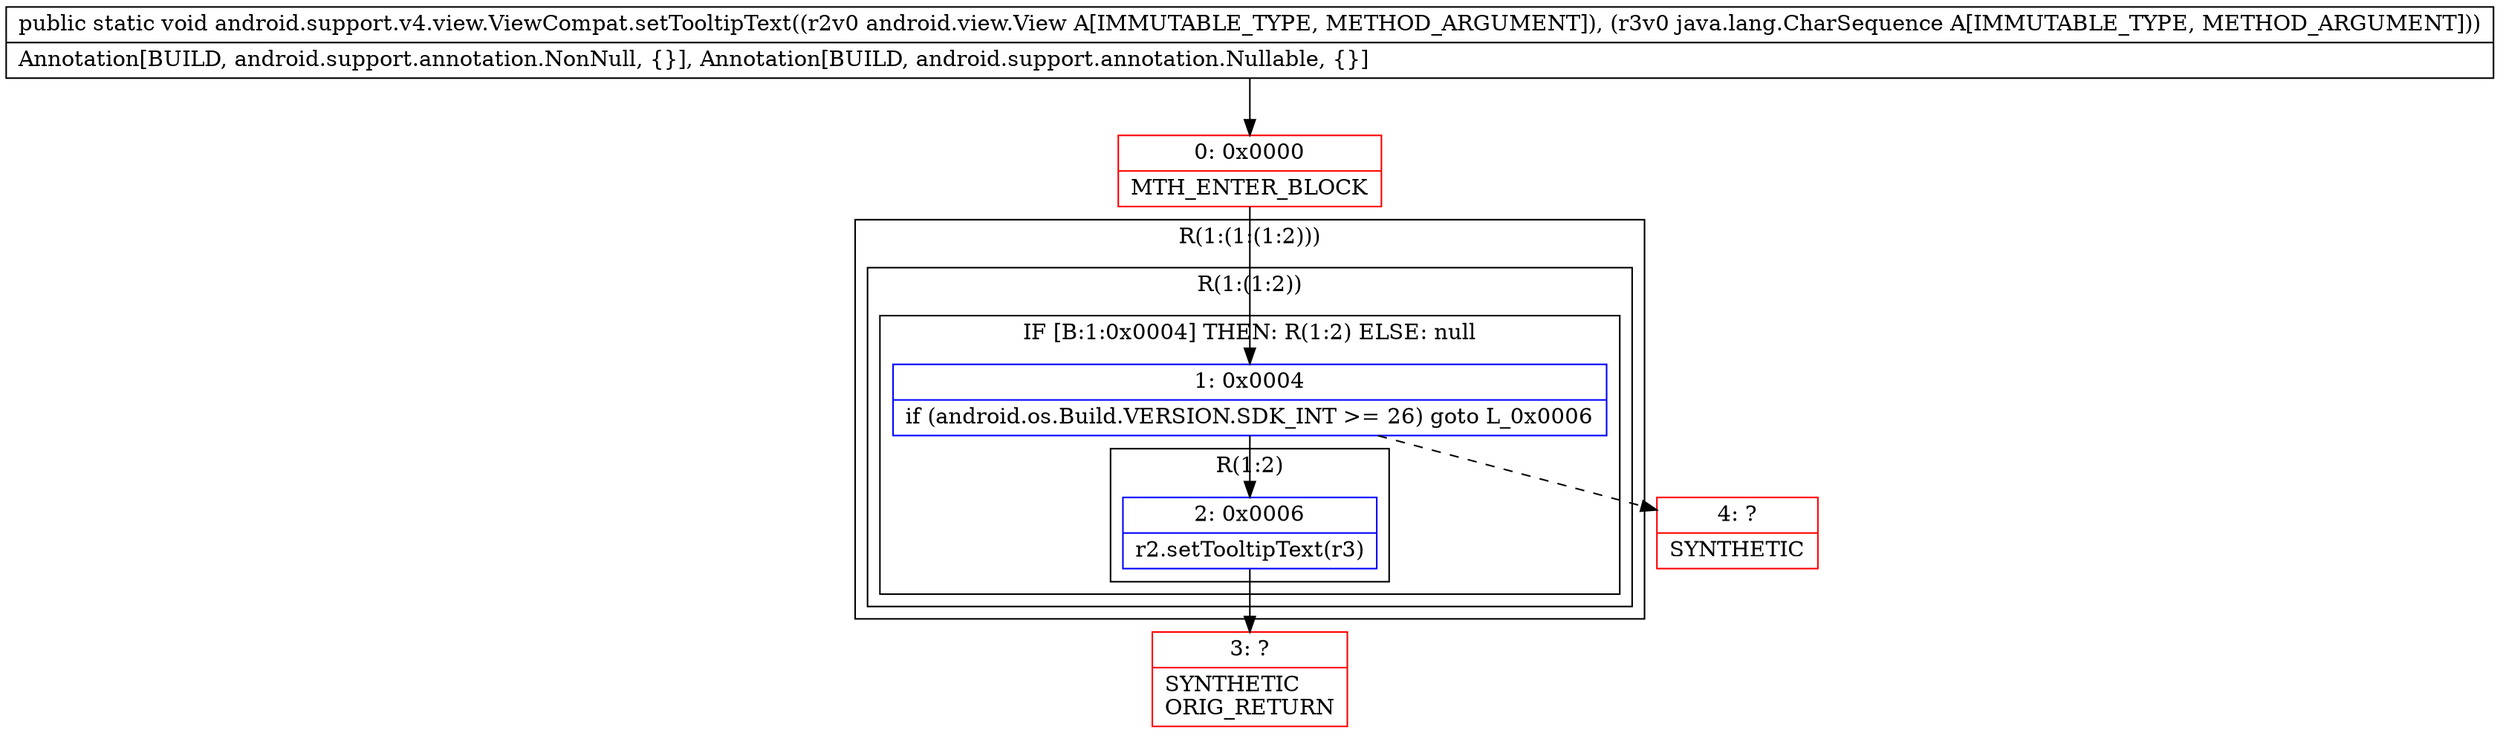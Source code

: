 digraph "CFG forandroid.support.v4.view.ViewCompat.setTooltipText(Landroid\/view\/View;Ljava\/lang\/CharSequence;)V" {
subgraph cluster_Region_2083544512 {
label = "R(1:(1:(1:2)))";
node [shape=record,color=blue];
subgraph cluster_Region_976597877 {
label = "R(1:(1:2))";
node [shape=record,color=blue];
subgraph cluster_IfRegion_2029645472 {
label = "IF [B:1:0x0004] THEN: R(1:2) ELSE: null";
node [shape=record,color=blue];
Node_1 [shape=record,label="{1\:\ 0x0004|if (android.os.Build.VERSION.SDK_INT \>= 26) goto L_0x0006\l}"];
subgraph cluster_Region_1587144053 {
label = "R(1:2)";
node [shape=record,color=blue];
Node_2 [shape=record,label="{2\:\ 0x0006|r2.setTooltipText(r3)\l}"];
}
}
}
}
Node_0 [shape=record,color=red,label="{0\:\ 0x0000|MTH_ENTER_BLOCK\l}"];
Node_3 [shape=record,color=red,label="{3\:\ ?|SYNTHETIC\lORIG_RETURN\l}"];
Node_4 [shape=record,color=red,label="{4\:\ ?|SYNTHETIC\l}"];
MethodNode[shape=record,label="{public static void android.support.v4.view.ViewCompat.setTooltipText((r2v0 android.view.View A[IMMUTABLE_TYPE, METHOD_ARGUMENT]), (r3v0 java.lang.CharSequence A[IMMUTABLE_TYPE, METHOD_ARGUMENT]))  | Annotation[BUILD, android.support.annotation.NonNull, \{\}], Annotation[BUILD, android.support.annotation.Nullable, \{\}]\l}"];
MethodNode -> Node_0;
Node_1 -> Node_2;
Node_1 -> Node_4[style=dashed];
Node_2 -> Node_3;
Node_0 -> Node_1;
}

